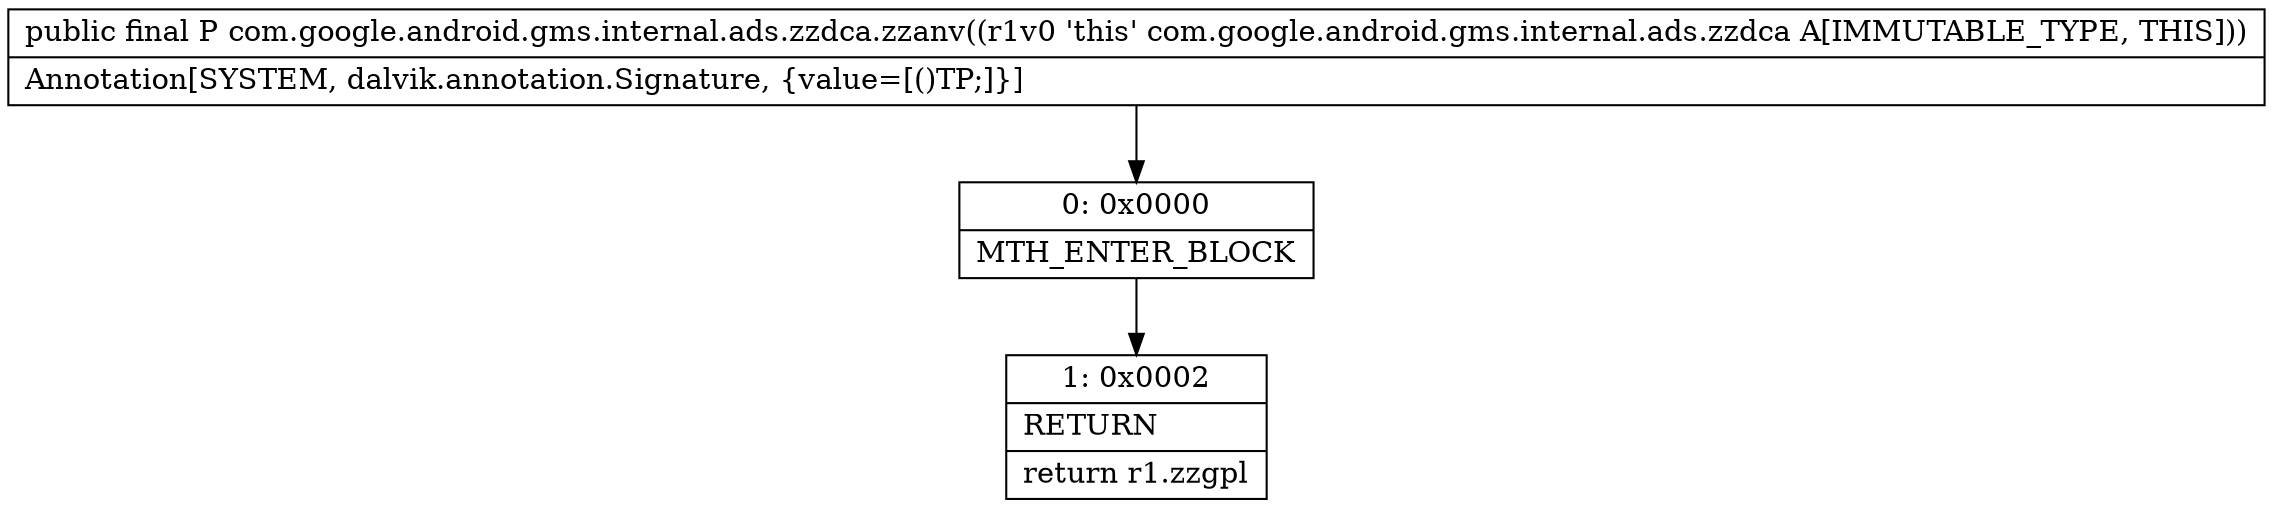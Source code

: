 digraph "CFG forcom.google.android.gms.internal.ads.zzdca.zzanv()Ljava\/lang\/Object;" {
Node_0 [shape=record,label="{0\:\ 0x0000|MTH_ENTER_BLOCK\l}"];
Node_1 [shape=record,label="{1\:\ 0x0002|RETURN\l|return r1.zzgpl\l}"];
MethodNode[shape=record,label="{public final P com.google.android.gms.internal.ads.zzdca.zzanv((r1v0 'this' com.google.android.gms.internal.ads.zzdca A[IMMUTABLE_TYPE, THIS]))  | Annotation[SYSTEM, dalvik.annotation.Signature, \{value=[()TP;]\}]\l}"];
MethodNode -> Node_0;
Node_0 -> Node_1;
}

